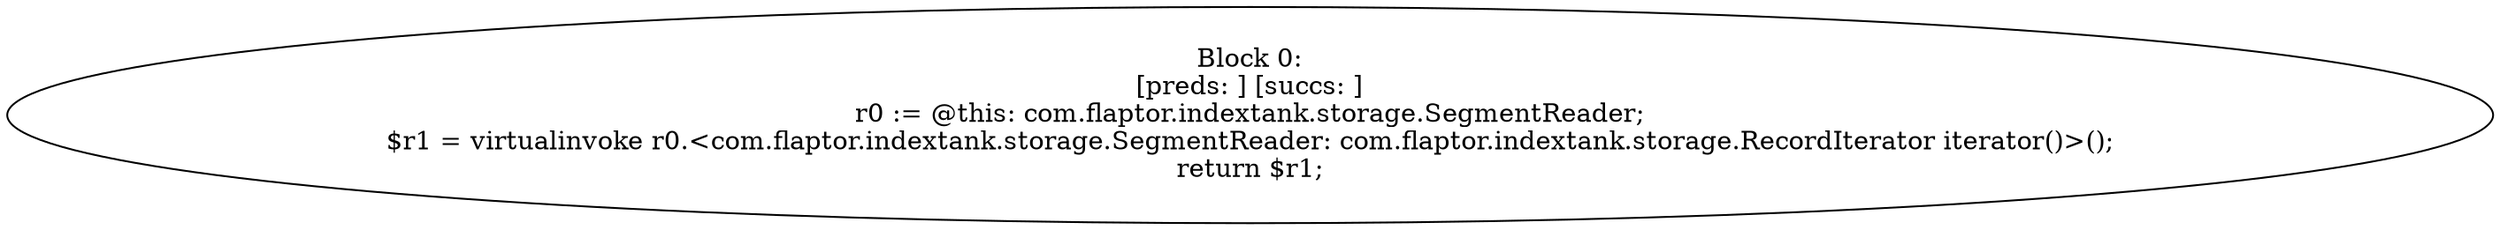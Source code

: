 digraph "unitGraph" {
    "Block 0:
[preds: ] [succs: ]
r0 := @this: com.flaptor.indextank.storage.SegmentReader;
$r1 = virtualinvoke r0.<com.flaptor.indextank.storage.SegmentReader: com.flaptor.indextank.storage.RecordIterator iterator()>();
return $r1;
"
}
